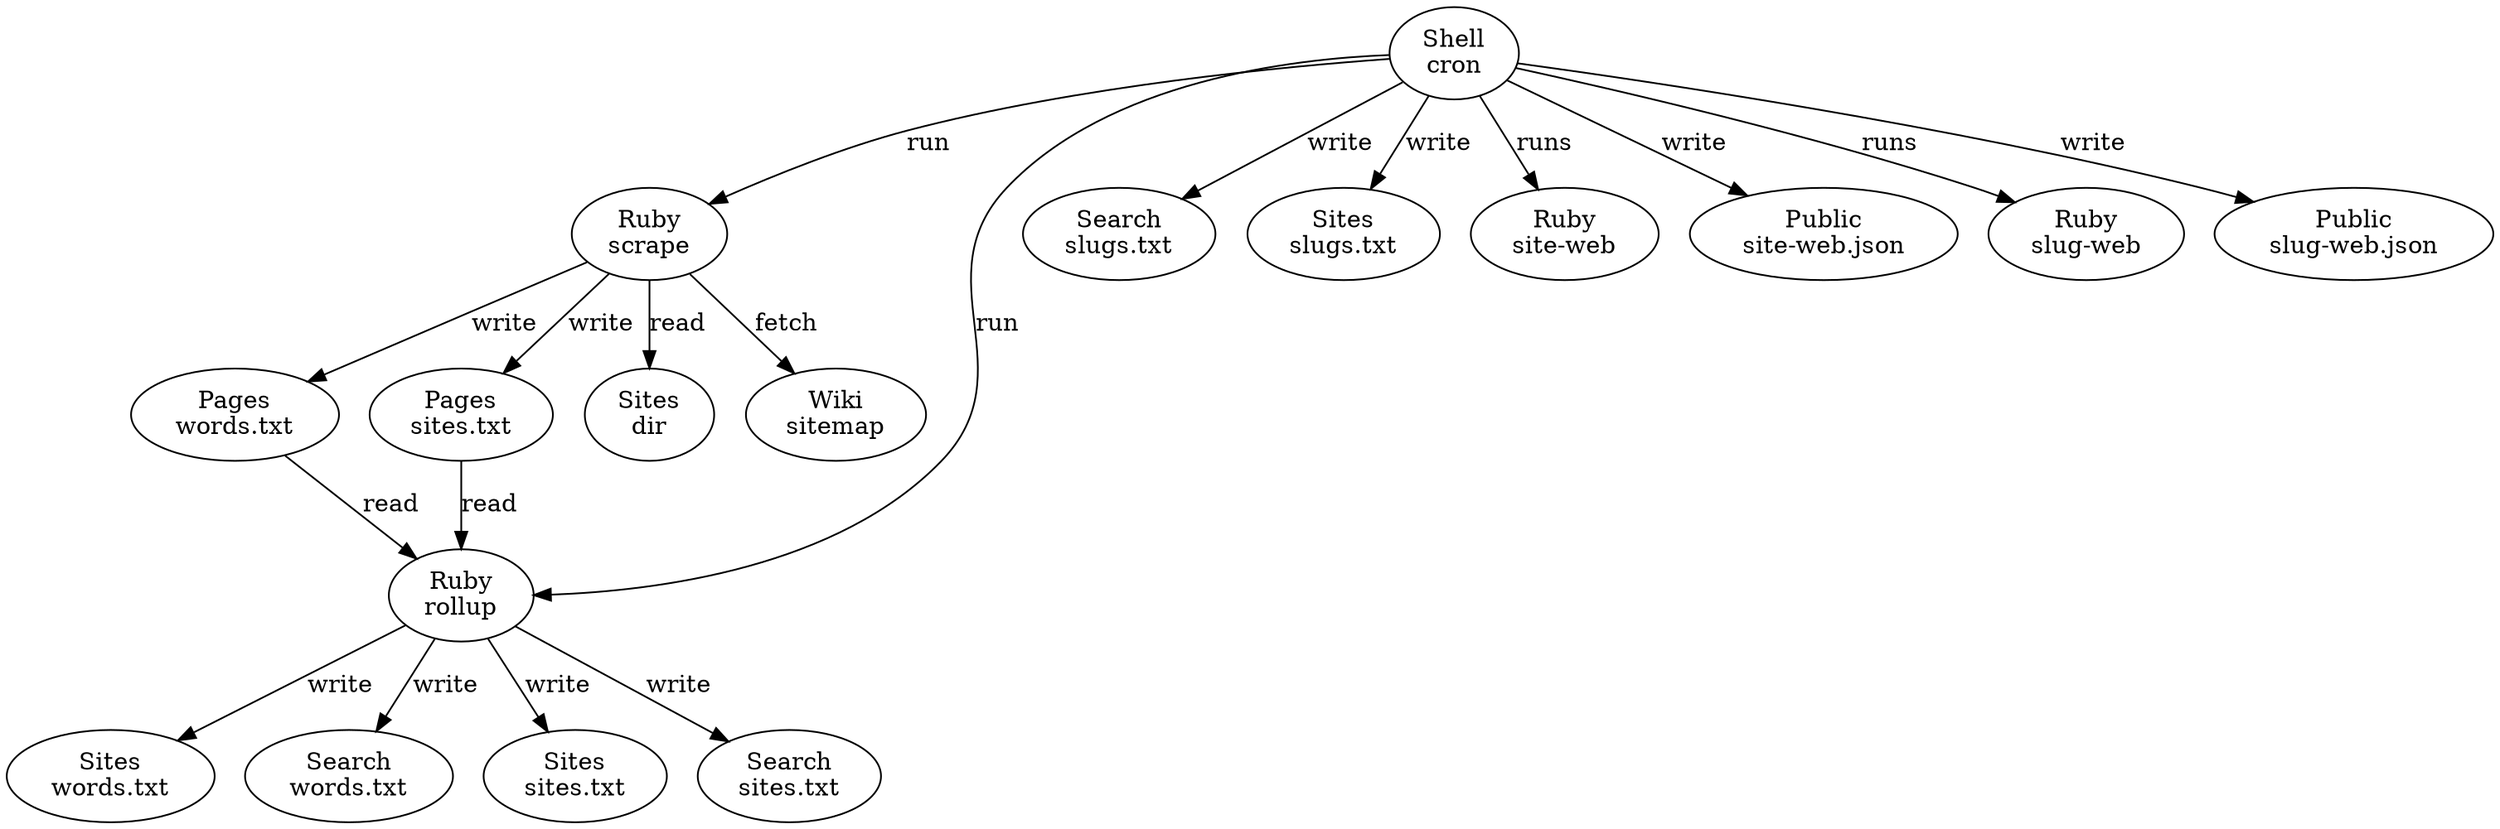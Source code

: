 digraph {
0 [label="Shell\ncron"]
1 [label="Ruby\nscrape"]
2 [label="Ruby\nrollup"]
3 [label="Search\nslugs.txt"]
4 [label="Sites\nslugs.txt"]
5 [label="Ruby\nsite-web"]
6 [label="Public\nsite-web.json"]
7 [label="Ruby\nslug-web"]
8 [label="Public\nslug-web.json"]
9 [label="Pages\nwords.txt"]
10 [label="Pages\nsites.txt"]
11 [label="Sites\nwords.txt"]
12 [label="Search\nwords.txt"]
13 [label="Sites\nsites.txt"]
14 [label="Search\nsites.txt"]
15 [label="Sites\ndir"]
16 [label="Wiki\nsitemap"]
0 -> 1 [label="run"]
0 -> 2 [label="run"]
0 -> 3 [label="write"]
0 -> 4 [label="write"]
0 -> 5 [label="runs"]
0 -> 6 [label="write"]
0 -> 7 [label="runs"]
0 -> 8 [label="write"]
9 -> 2 [label="read"]
10 -> 2 [label="read"]
2 -> 11 [label="write"]
2 -> 12 [label="write"]
2 -> 13 [label="write"]
2 -> 14 [label="write"]
1 -> 15 [label="read"]
1 -> 16 [label="fetch"]
1 -> 9 [label="write"]
1 -> 10 [label="write"]
}
